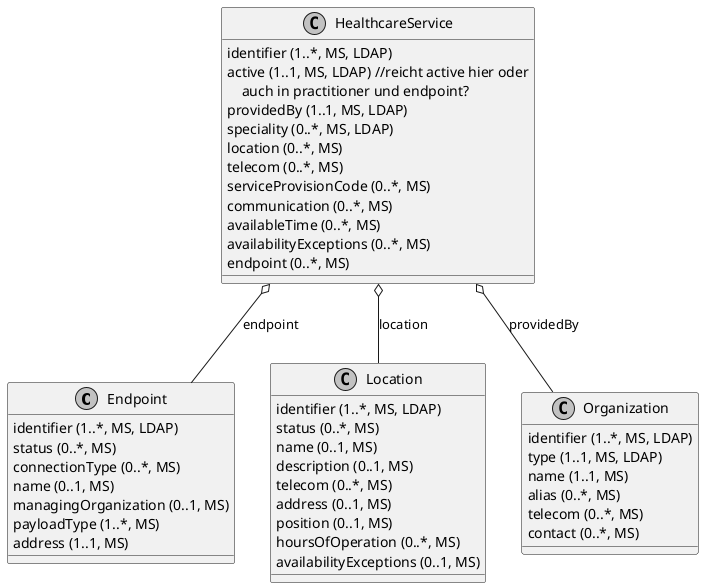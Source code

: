 @startuml cd_FHIR_HealthcareService
skinparam monochrome true
class Endpoint {
  {field} identifier (1..*, MS, LDAP)
  {field} status (0..*, MS)
  {field} connectionType (0..*, MS)
  {field} name (0..1, MS)
  {field} managingOrganization (0..1, MS)
  {field} payloadType (1..*, MS)
  {field} address (1..1, MS)
}
class Location {
  {field} identifier (1..*, MS, LDAP)
  {field} status (0..*, MS)
  {field} name (0..1, MS)
  {field} description (0..1, MS)
  {field} telecom (0..*, MS)
  {field} address (0..1, MS)
  {field} position (0..1, MS)
  {field} hoursOfOperation (0..*, MS)
  {field} availabilityExceptions (0..1, MS)
}
class HealthcareService {
  {field} identifier (1..*, MS, LDAP)
  {field} active (1..1, MS, LDAP) //reicht active hier oder\n    auch in practitioner und endpoint?
  {field} providedBy (1..1, MS, LDAP)
  {field} speciality (0..*, MS, LDAP)
  {field} location (0..*, MS)
  {field} telecom (0..*, MS)
  {field} serviceProvisionCode (0..*, MS)
  {field} communication (0..*, MS)
  '{field} appointmentRequired (0..1, MS)
  {field} availableTime (0..*, MS)
  {field} availabilityExceptions (0..*, MS)
  {field} endpoint (0..*, MS)
}
class Organization {
  {field} identifier (1..*, MS, LDAP)
  {field} type (1..1, MS, LDAP)
  {field} name (1..1, MS)
  {field} alias (0..*, MS)
  {field} telecom (0..*, MS)
  {field} contact (0..*, MS)
}

HealthcareService o-- Organization: providedBy
HealthcareService o-- Endpoint: endpoint
HealthcareService o-- Location: location

@enduml